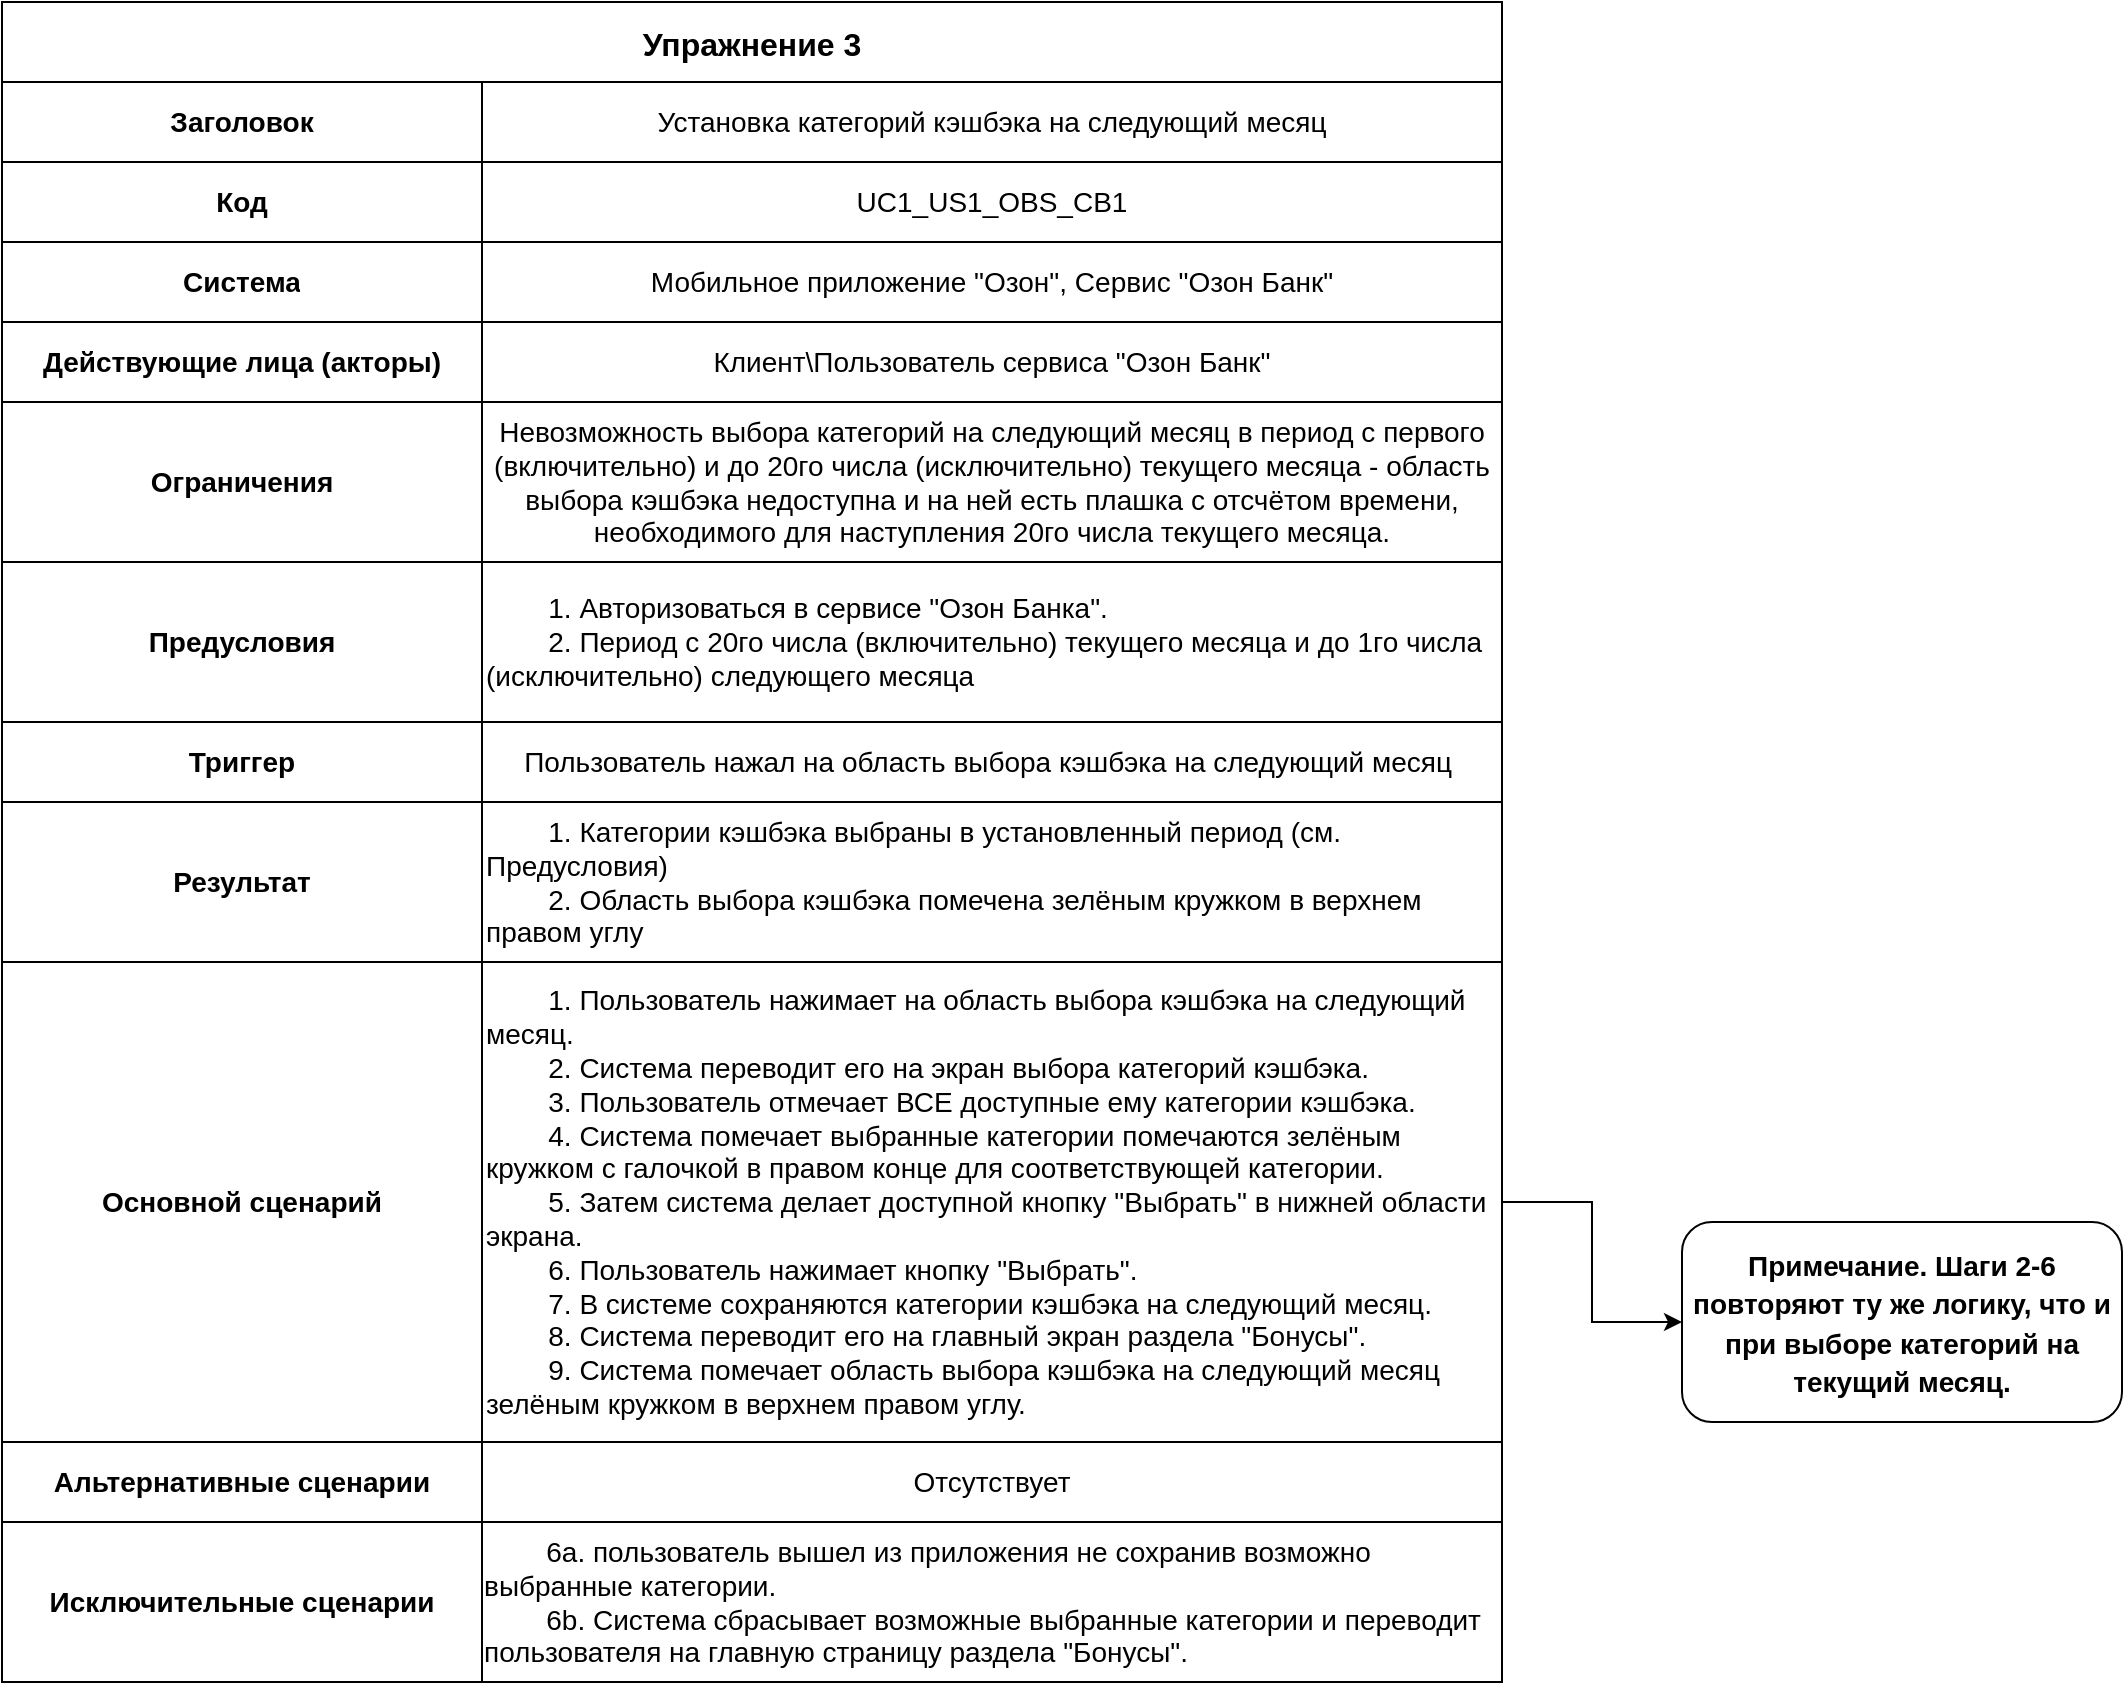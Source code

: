 <mxfile version="24.7.17">
  <diagram name="Page-1" id="42CvASub1HwD-BygPTsV">
    <mxGraphModel dx="1368" dy="835" grid="1" gridSize="10" guides="1" tooltips="1" connect="1" arrows="1" fold="1" page="1" pageScale="1" pageWidth="850" pageHeight="1100" math="0" shadow="0">
      <root>
        <mxCell id="0" />
        <mxCell id="1" parent="0" />
        <mxCell id="kB5Wtqeiwu8v_5wdKeYX-100" value="" style="edgeStyle=orthogonalEdgeStyle;rounded=0;orthogonalLoop=1;jettySize=auto;html=1;exitX=1;exitY=0.5;exitDx=0;exitDy=0;" parent="1" source="kB5Wtqeiwu8v_5wdKeYX-57" target="kB5Wtqeiwu8v_5wdKeYX-99" edge="1">
          <mxGeometry relative="1" as="geometry">
            <Array as="points" />
          </mxGeometry>
        </mxCell>
        <mxCell id="kB5Wtqeiwu8v_5wdKeYX-28" value="Упражнение 3" style="shape=table;startSize=40;container=1;collapsible=0;childLayout=tableLayout;fontSize=16;fontStyle=1;perimeterSpacing=10;" parent="1" vertex="1">
          <mxGeometry x="40" y="40" width="750" height="840" as="geometry" />
        </mxCell>
        <mxCell id="kB5Wtqeiwu8v_5wdKeYX-29" value="" style="shape=tableRow;horizontal=0;startSize=0;swimlaneHead=0;swimlaneBody=0;strokeColor=inherit;top=0;left=0;bottom=0;right=0;collapsible=0;dropTarget=0;fillColor=none;points=[[0,0.5],[1,0.5]];portConstraint=eastwest;" parent="kB5Wtqeiwu8v_5wdKeYX-28" vertex="1">
          <mxGeometry y="40" width="750" height="40" as="geometry" />
        </mxCell>
        <mxCell id="kB5Wtqeiwu8v_5wdKeYX-30" value="&lt;font style=&quot;font-size: 14px;&quot;&gt;&lt;b&gt;Заголовок&lt;/b&gt;&lt;/font&gt;" style="shape=partialRectangle;html=1;whiteSpace=wrap;connectable=0;strokeColor=inherit;overflow=hidden;fillColor=none;top=0;left=0;bottom=0;right=0;pointerEvents=1;" parent="kB5Wtqeiwu8v_5wdKeYX-29" vertex="1">
          <mxGeometry width="240" height="40" as="geometry">
            <mxRectangle width="240" height="40" as="alternateBounds" />
          </mxGeometry>
        </mxCell>
        <mxCell id="kB5Wtqeiwu8v_5wdKeYX-31" value="&lt;font style=&quot;font-size: 14px;&quot;&gt;Установка категорий кэшбэка на следующий месяц&lt;/font&gt;" style="shape=partialRectangle;html=1;whiteSpace=wrap;connectable=0;strokeColor=inherit;overflow=hidden;fillColor=none;top=0;left=0;bottom=0;right=0;pointerEvents=1;" parent="kB5Wtqeiwu8v_5wdKeYX-29" vertex="1">
          <mxGeometry x="240" width="510" height="40" as="geometry">
            <mxRectangle width="510" height="40" as="alternateBounds" />
          </mxGeometry>
        </mxCell>
        <mxCell id="kB5Wtqeiwu8v_5wdKeYX-33" value="" style="shape=tableRow;horizontal=0;startSize=0;swimlaneHead=0;swimlaneBody=0;strokeColor=inherit;top=0;left=0;bottom=0;right=0;collapsible=0;dropTarget=0;fillColor=none;points=[[0,0.5],[1,0.5]];portConstraint=eastwest;" parent="kB5Wtqeiwu8v_5wdKeYX-28" vertex="1">
          <mxGeometry y="80" width="750" height="40" as="geometry" />
        </mxCell>
        <mxCell id="kB5Wtqeiwu8v_5wdKeYX-34" value="&lt;font style=&quot;font-size: 14px;&quot;&gt;&lt;b&gt;Код&lt;/b&gt;&lt;/font&gt;" style="shape=partialRectangle;html=1;whiteSpace=wrap;connectable=0;strokeColor=inherit;overflow=hidden;fillColor=none;top=0;left=0;bottom=0;right=0;pointerEvents=1;" parent="kB5Wtqeiwu8v_5wdKeYX-33" vertex="1">
          <mxGeometry width="240" height="40" as="geometry">
            <mxRectangle width="240" height="40" as="alternateBounds" />
          </mxGeometry>
        </mxCell>
        <mxCell id="kB5Wtqeiwu8v_5wdKeYX-35" value="&lt;span style=&quot;text-wrap: nowrap;&quot;&gt;&lt;font style=&quot;font-size: 14px;&quot;&gt;UC1_US1_OBS_CB1&lt;/font&gt;&lt;/span&gt;" style="shape=partialRectangle;html=1;whiteSpace=wrap;connectable=0;strokeColor=inherit;overflow=hidden;fillColor=none;top=0;left=0;bottom=0;right=0;pointerEvents=1;" parent="kB5Wtqeiwu8v_5wdKeYX-33" vertex="1">
          <mxGeometry x="240" width="510" height="40" as="geometry">
            <mxRectangle width="510" height="40" as="alternateBounds" />
          </mxGeometry>
        </mxCell>
        <mxCell id="kB5Wtqeiwu8v_5wdKeYX-37" value="" style="shape=tableRow;horizontal=0;startSize=0;swimlaneHead=0;swimlaneBody=0;strokeColor=inherit;top=0;left=0;bottom=0;right=0;collapsible=0;dropTarget=0;fillColor=none;points=[[0,0.5],[1,0.5]];portConstraint=eastwest;" parent="kB5Wtqeiwu8v_5wdKeYX-28" vertex="1">
          <mxGeometry y="120" width="750" height="40" as="geometry" />
        </mxCell>
        <mxCell id="kB5Wtqeiwu8v_5wdKeYX-38" value="&lt;font style=&quot;font-size: 14px;&quot;&gt;&lt;b&gt;Система&lt;/b&gt;&lt;/font&gt;" style="shape=partialRectangle;html=1;whiteSpace=wrap;connectable=0;strokeColor=inherit;overflow=hidden;fillColor=none;top=0;left=0;bottom=0;right=0;pointerEvents=1;" parent="kB5Wtqeiwu8v_5wdKeYX-37" vertex="1">
          <mxGeometry width="240" height="40" as="geometry">
            <mxRectangle width="240" height="40" as="alternateBounds" />
          </mxGeometry>
        </mxCell>
        <mxCell id="kB5Wtqeiwu8v_5wdKeYX-39" value="&lt;font style=&quot;font-size: 14px;&quot;&gt;Мобильное приложение &quot;Озон&quot;, Сервис &quot;Озон Банк&quot;&lt;/font&gt;" style="shape=partialRectangle;html=1;whiteSpace=wrap;connectable=0;strokeColor=inherit;overflow=hidden;fillColor=none;top=0;left=0;bottom=0;right=0;pointerEvents=1;" parent="kB5Wtqeiwu8v_5wdKeYX-37" vertex="1">
          <mxGeometry x="240" width="510" height="40" as="geometry">
            <mxRectangle width="510" height="40" as="alternateBounds" />
          </mxGeometry>
        </mxCell>
        <mxCell id="kB5Wtqeiwu8v_5wdKeYX-41" value="" style="shape=tableRow;horizontal=0;startSize=0;swimlaneHead=0;swimlaneBody=0;strokeColor=inherit;top=0;left=0;bottom=0;right=0;collapsible=0;dropTarget=0;fillColor=none;points=[[0,0.5],[1,0.5]];portConstraint=eastwest;" parent="kB5Wtqeiwu8v_5wdKeYX-28" vertex="1">
          <mxGeometry y="160" width="750" height="40" as="geometry" />
        </mxCell>
        <mxCell id="kB5Wtqeiwu8v_5wdKeYX-42" value="&lt;font style=&quot;font-size: 14px;&quot;&gt;&lt;b&gt;Действующие лица (акторы)&lt;/b&gt;&lt;/font&gt;" style="shape=partialRectangle;html=1;whiteSpace=wrap;connectable=0;strokeColor=inherit;overflow=hidden;fillColor=none;top=0;left=0;bottom=0;right=0;pointerEvents=1;" parent="kB5Wtqeiwu8v_5wdKeYX-41" vertex="1">
          <mxGeometry width="240" height="40" as="geometry">
            <mxRectangle width="240" height="40" as="alternateBounds" />
          </mxGeometry>
        </mxCell>
        <mxCell id="kB5Wtqeiwu8v_5wdKeYX-43" value="&lt;font style=&quot;font-size: 14px;&quot;&gt;Клиент\Пользователь сервиса &quot;Озон Банк&quot;&lt;/font&gt;" style="shape=partialRectangle;html=1;whiteSpace=wrap;connectable=0;strokeColor=inherit;overflow=hidden;fillColor=none;top=0;left=0;bottom=0;right=0;pointerEvents=1;" parent="kB5Wtqeiwu8v_5wdKeYX-41" vertex="1">
          <mxGeometry x="240" width="510" height="40" as="geometry">
            <mxRectangle width="510" height="40" as="alternateBounds" />
          </mxGeometry>
        </mxCell>
        <mxCell id="kB5Wtqeiwu8v_5wdKeYX-49" value="" style="shape=tableRow;horizontal=0;startSize=0;swimlaneHead=0;swimlaneBody=0;strokeColor=inherit;top=0;left=0;bottom=0;right=0;collapsible=0;dropTarget=0;fillColor=none;points=[[0,0.5],[1,0.5]];portConstraint=eastwest;" parent="kB5Wtqeiwu8v_5wdKeYX-28" vertex="1">
          <mxGeometry y="200" width="750" height="80" as="geometry" />
        </mxCell>
        <mxCell id="kB5Wtqeiwu8v_5wdKeYX-50" value="&lt;font style=&quot;font-size: 14px;&quot;&gt;&lt;b&gt;Ограничения&lt;/b&gt;&lt;/font&gt;" style="shape=partialRectangle;html=1;whiteSpace=wrap;connectable=0;strokeColor=inherit;overflow=hidden;fillColor=none;top=0;left=0;bottom=0;right=0;pointerEvents=1;" parent="kB5Wtqeiwu8v_5wdKeYX-49" vertex="1">
          <mxGeometry width="240" height="80" as="geometry">
            <mxRectangle width="240" height="80" as="alternateBounds" />
          </mxGeometry>
        </mxCell>
        <mxCell id="kB5Wtqeiwu8v_5wdKeYX-51" value="&lt;span style=&quot;font-size: 14px; background-color: initial;&quot;&gt;Невозможность выбора категорий на следующий месяц в период с первого (включительно) и до 20го числа (исключительно) текущего месяца - область выбора кэшбэка недоступна и на ней есть плашка с отсчётом времени, необходимого для наступления 20го числа текущего месяца.&lt;/span&gt;" style="shape=partialRectangle;html=1;whiteSpace=wrap;connectable=0;strokeColor=inherit;overflow=hidden;fillColor=none;top=0;left=0;bottom=0;right=0;pointerEvents=1;align=center;" parent="kB5Wtqeiwu8v_5wdKeYX-49" vertex="1">
          <mxGeometry x="240" width="510" height="80" as="geometry">
            <mxRectangle width="510" height="80" as="alternateBounds" />
          </mxGeometry>
        </mxCell>
        <mxCell id="kB5Wtqeiwu8v_5wdKeYX-53" value="" style="shape=tableRow;horizontal=0;startSize=0;swimlaneHead=0;swimlaneBody=0;strokeColor=inherit;top=0;left=0;bottom=0;right=0;collapsible=0;dropTarget=0;fillColor=none;points=[[0,0.5],[1,0.5]];portConstraint=eastwest;" parent="kB5Wtqeiwu8v_5wdKeYX-28" vertex="1">
          <mxGeometry y="280" width="750" height="80" as="geometry" />
        </mxCell>
        <mxCell id="kB5Wtqeiwu8v_5wdKeYX-54" value="&lt;font style=&quot;font-size: 14px;&quot;&gt;&lt;b&gt;Предусловия&lt;/b&gt;&lt;/font&gt;" style="shape=partialRectangle;html=1;whiteSpace=wrap;connectable=0;strokeColor=inherit;overflow=hidden;fillColor=none;top=0;left=0;bottom=0;right=0;pointerEvents=1;" parent="kB5Wtqeiwu8v_5wdKeYX-53" vertex="1">
          <mxGeometry width="240" height="80" as="geometry">
            <mxRectangle width="240" height="80" as="alternateBounds" />
          </mxGeometry>
        </mxCell>
        <mxCell id="kB5Wtqeiwu8v_5wdKeYX-55" value="&lt;span style=&quot;font-size: 14px; background-color: initial;&quot;&gt;&lt;span style=&quot;white-space: pre;&quot;&gt;&#x9;&lt;/span&gt;1. Авторизоваться в сервисе &quot;Озон Банка&quot;.&lt;/span&gt;&lt;br&gt;&lt;span style=&quot;font-size: 14px; background-color: initial;&quot;&gt;&lt;span style=&quot;white-space: pre;&quot;&gt;&#x9;&lt;/span&gt;2. Период с 20го числа (включительно) текущего месяца и до 1го числа (исключительно) следующего месяца&lt;/span&gt;" style="shape=partialRectangle;html=1;whiteSpace=wrap;connectable=0;strokeColor=inherit;overflow=hidden;fillColor=none;top=0;left=0;bottom=0;right=0;pointerEvents=1;align=left;" parent="kB5Wtqeiwu8v_5wdKeYX-53" vertex="1">
          <mxGeometry x="240" width="510" height="80" as="geometry">
            <mxRectangle width="510" height="80" as="alternateBounds" />
          </mxGeometry>
        </mxCell>
        <mxCell id="kB5Wtqeiwu8v_5wdKeYX-93" value="" style="shape=tableRow;horizontal=0;startSize=0;swimlaneHead=0;swimlaneBody=0;strokeColor=inherit;top=0;left=0;bottom=0;right=0;collapsible=0;dropTarget=0;fillColor=none;points=[[0,0.5],[1,0.5]];portConstraint=eastwest;" parent="kB5Wtqeiwu8v_5wdKeYX-28" vertex="1">
          <mxGeometry y="360" width="750" height="40" as="geometry" />
        </mxCell>
        <mxCell id="kB5Wtqeiwu8v_5wdKeYX-94" value="&lt;div&gt;&lt;span style=&quot;background-color: initial;&quot;&gt;&lt;font style=&quot;font-size: 14px;&quot;&gt;&lt;b&gt;Триггер&lt;/b&gt;&lt;/font&gt;&lt;/span&gt;&lt;br&gt;&lt;/div&gt;" style="shape=partialRectangle;html=1;whiteSpace=wrap;connectable=0;strokeColor=inherit;overflow=hidden;fillColor=none;top=0;left=0;bottom=0;right=0;pointerEvents=1;" parent="kB5Wtqeiwu8v_5wdKeYX-93" vertex="1">
          <mxGeometry width="240" height="40" as="geometry">
            <mxRectangle width="240" height="40" as="alternateBounds" />
          </mxGeometry>
        </mxCell>
        <mxCell id="kB5Wtqeiwu8v_5wdKeYX-95" value="&lt;div&gt;&lt;span style=&quot;font-size: 14px; background-color: initial;&quot;&gt;Пользователь нажал на область выбора кэшбэка на следующий месяц&amp;nbsp;&lt;/span&gt;&lt;/div&gt;" style="shape=partialRectangle;html=1;whiteSpace=wrap;connectable=0;strokeColor=inherit;overflow=hidden;fillColor=none;top=0;left=0;bottom=0;right=0;pointerEvents=1;align=center;" parent="kB5Wtqeiwu8v_5wdKeYX-93" vertex="1">
          <mxGeometry x="240" width="510" height="40" as="geometry">
            <mxRectangle width="510" height="40" as="alternateBounds" />
          </mxGeometry>
        </mxCell>
        <mxCell id="kB5Wtqeiwu8v_5wdKeYX-96" style="shape=tableRow;horizontal=0;startSize=0;swimlaneHead=0;swimlaneBody=0;strokeColor=inherit;top=0;left=0;bottom=0;right=0;collapsible=0;dropTarget=0;fillColor=none;points=[[0,0.5],[1,0.5]];portConstraint=eastwest;" parent="kB5Wtqeiwu8v_5wdKeYX-28" vertex="1">
          <mxGeometry y="400" width="750" height="80" as="geometry" />
        </mxCell>
        <mxCell id="kB5Wtqeiwu8v_5wdKeYX-97" value="&lt;font style=&quot;font-size: 14px;&quot;&gt;&lt;b&gt;Результат&lt;/b&gt;&lt;/font&gt;" style="shape=partialRectangle;html=1;whiteSpace=wrap;connectable=0;strokeColor=inherit;overflow=hidden;fillColor=none;top=0;left=0;bottom=0;right=0;pointerEvents=1;" parent="kB5Wtqeiwu8v_5wdKeYX-96" vertex="1">
          <mxGeometry width="240" height="80" as="geometry">
            <mxRectangle width="240" height="80" as="alternateBounds" />
          </mxGeometry>
        </mxCell>
        <mxCell id="kB5Wtqeiwu8v_5wdKeYX-98" value="&lt;span style=&quot;font-size: 14px; background-color: initial;&quot;&gt;&lt;span style=&quot;white-space: pre;&quot;&gt;&#x9;&lt;/span&gt;1. Категории кэшбэка выбраны в установленный период (см. Предусловия)&lt;/span&gt;&lt;br&gt;&lt;span style=&quot;font-size: 14px; background-color: initial;&quot;&gt;&lt;span style=&quot;white-space: pre;&quot;&gt;&#x9;&lt;/span&gt;2. Область выбора кэшбэка помечена зелёным кружком в верхнем правом углу&lt;/span&gt;" style="shape=partialRectangle;html=1;whiteSpace=wrap;connectable=0;strokeColor=inherit;overflow=hidden;fillColor=none;top=0;left=0;bottom=0;right=0;pointerEvents=1;align=left;" parent="kB5Wtqeiwu8v_5wdKeYX-96" vertex="1">
          <mxGeometry x="240" width="510" height="80" as="geometry">
            <mxRectangle width="510" height="80" as="alternateBounds" />
          </mxGeometry>
        </mxCell>
        <mxCell id="kB5Wtqeiwu8v_5wdKeYX-57" value="" style="shape=tableRow;horizontal=0;startSize=0;swimlaneHead=0;swimlaneBody=0;strokeColor=inherit;top=0;left=0;bottom=0;right=0;collapsible=0;dropTarget=0;fillColor=none;points=[[0,0.5],[1,0.5]];portConstraint=eastwest;" parent="kB5Wtqeiwu8v_5wdKeYX-28" vertex="1">
          <mxGeometry y="480" width="750" height="240" as="geometry" />
        </mxCell>
        <mxCell id="kB5Wtqeiwu8v_5wdKeYX-58" value="&lt;font style=&quot;font-size: 14px;&quot;&gt;&lt;b&gt;Основной сценарий&lt;/b&gt;&lt;/font&gt;" style="shape=partialRectangle;html=1;whiteSpace=wrap;connectable=0;strokeColor=inherit;overflow=hidden;fillColor=none;top=0;left=0;bottom=0;right=0;pointerEvents=1;" parent="kB5Wtqeiwu8v_5wdKeYX-57" vertex="1">
          <mxGeometry width="240" height="240" as="geometry">
            <mxRectangle width="240" height="240" as="alternateBounds" />
          </mxGeometry>
        </mxCell>
        <mxCell id="kB5Wtqeiwu8v_5wdKeYX-59" value="&lt;span style=&quot;font-size: 14px; background-color: initial;&quot;&gt;&lt;span style=&quot;white-space: pre;&quot;&gt;&#x9;&lt;/span&gt;1&lt;/span&gt;&lt;span style=&quot;font-size: 14px; background-color: initial;&quot;&gt;. Пользователь нажимает на область выбора кэшбэка на следующий месяц.&lt;/span&gt;&lt;br&gt;&lt;span style=&quot;font-size: 14px; background-color: initial;&quot;&gt;&lt;span style=&quot;white-space: pre;&quot;&gt;&#x9;&lt;/span&gt;2. Система переводит его на экран выбора категорий кэшбэка.&lt;/span&gt;&lt;br&gt;&lt;span style=&quot;font-size: 14px; background-color: initial;&quot;&gt;&lt;span style=&quot;white-space: pre;&quot;&gt;&#x9;&lt;/span&gt;3. Пользователь отмечает ВСЕ доступные ему категории кэшбэка.&lt;/span&gt;&lt;br&gt;&lt;span style=&quot;font-size: 14px; background-color: initial;&quot;&gt;&lt;span style=&quot;white-space: pre;&quot;&gt;&#x9;&lt;/span&gt;4. Система помечает выбранные категории помечаются зелёным кружком с галочкой в правом конце для соответствующей категории.&lt;/span&gt;&lt;div&gt;&lt;span style=&quot;font-size: 14px; background-color: initial;&quot;&gt;&lt;span style=&quot;white-space: pre;&quot;&gt;&#x9;&lt;/span&gt;5.&amp;nbsp;Затем система делает доступной кнопку &quot;Выбрать&quot; в нижней области экрана.&lt;/span&gt;&lt;div&gt;&lt;span style=&quot;font-size: 14px;&quot;&gt;&lt;span style=&quot;white-space: pre;&quot;&gt;&#x9;&lt;/span&gt;6. Пользователь нажимает кнопку &quot;Выбрать&quot;.&lt;/span&gt;&lt;/div&gt;&lt;div&gt;&lt;span style=&quot;font-size: 14px;&quot;&gt;&lt;span style=&quot;white-space: pre;&quot;&gt;&#x9;&lt;/span&gt;7. В системе сохраняются категории кэшбэка на следующий месяц.&lt;br&gt;&lt;/span&gt;&lt;span style=&quot;font-size: 14px; background-color: initial;&quot;&gt;&lt;span style=&quot;white-space: pre;&quot;&gt;&#x9;&lt;/span&gt;8. Система переводит его на главный экран раздела &quot;Бонусы&quot;.&lt;/span&gt;&lt;/div&gt;&lt;div&gt;&lt;span style=&quot;background-color: initial; font-size: 14px;&quot;&gt;&lt;span style=&quot;white-space: pre;&quot;&gt;&#x9;&lt;/span&gt;9. Система помечает&amp;nbsp;&lt;/span&gt;&lt;span style=&quot;background-color: initial; font-size: 14px;&quot;&gt;область выбора кэшбэка на следующий месяц зелёным кружком в верхнем правом углу.&lt;/span&gt;&lt;/div&gt;&lt;/div&gt;" style="shape=partialRectangle;html=1;whiteSpace=wrap;connectable=0;strokeColor=inherit;overflow=hidden;fillColor=none;top=0;left=0;bottom=0;right=0;pointerEvents=1;align=left;" parent="kB5Wtqeiwu8v_5wdKeYX-57" vertex="1">
          <mxGeometry x="240" width="510" height="240" as="geometry">
            <mxRectangle width="510" height="240" as="alternateBounds" />
          </mxGeometry>
        </mxCell>
        <mxCell id="kB5Wtqeiwu8v_5wdKeYX-61" value="" style="shape=tableRow;horizontal=0;startSize=0;swimlaneHead=0;swimlaneBody=0;strokeColor=inherit;top=0;left=0;bottom=0;right=0;collapsible=0;dropTarget=0;fillColor=none;points=[[0,0.5],[1,0.5]];portConstraint=eastwest;" parent="kB5Wtqeiwu8v_5wdKeYX-28" vertex="1">
          <mxGeometry y="720" width="750" height="40" as="geometry" />
        </mxCell>
        <mxCell id="kB5Wtqeiwu8v_5wdKeYX-62" value="&lt;font style=&quot;font-size: 14px;&quot;&gt;&lt;b&gt;Альтернативные сценарии&lt;/b&gt;&lt;/font&gt;" style="shape=partialRectangle;html=1;whiteSpace=wrap;connectable=0;strokeColor=inherit;overflow=hidden;fillColor=none;top=0;left=0;bottom=0;right=0;pointerEvents=1;" parent="kB5Wtqeiwu8v_5wdKeYX-61" vertex="1">
          <mxGeometry width="240" height="40" as="geometry">
            <mxRectangle width="240" height="40" as="alternateBounds" />
          </mxGeometry>
        </mxCell>
        <mxCell id="kB5Wtqeiwu8v_5wdKeYX-63" value="&lt;div style=&quot;&quot;&gt;&lt;font style=&quot;font-size: 14px;&quot;&gt;Отсутствует&lt;/font&gt;&lt;/div&gt;" style="shape=partialRectangle;html=1;whiteSpace=wrap;connectable=0;strokeColor=inherit;overflow=hidden;fillColor=none;top=0;left=0;bottom=0;right=0;pointerEvents=1;align=center;" parent="kB5Wtqeiwu8v_5wdKeYX-61" vertex="1">
          <mxGeometry x="240" width="510" height="40" as="geometry">
            <mxRectangle width="510" height="40" as="alternateBounds" />
          </mxGeometry>
        </mxCell>
        <mxCell id="kB5Wtqeiwu8v_5wdKeYX-65" value="" style="shape=tableRow;horizontal=0;startSize=0;swimlaneHead=0;swimlaneBody=0;strokeColor=inherit;top=0;left=0;bottom=0;right=0;collapsible=0;dropTarget=0;fillColor=none;points=[[0,0.5],[1,0.5]];portConstraint=eastwest;" parent="kB5Wtqeiwu8v_5wdKeYX-28" vertex="1">
          <mxGeometry y="760" width="750" height="80" as="geometry" />
        </mxCell>
        <mxCell id="kB5Wtqeiwu8v_5wdKeYX-66" value="&lt;font style=&quot;font-size: 14px;&quot;&gt;&lt;b&gt;Исключительные сценарии&lt;/b&gt;&lt;/font&gt;" style="shape=partialRectangle;html=1;whiteSpace=wrap;connectable=0;strokeColor=inherit;overflow=hidden;fillColor=none;top=0;left=0;bottom=0;right=0;pointerEvents=1;" parent="kB5Wtqeiwu8v_5wdKeYX-65" vertex="1">
          <mxGeometry width="240" height="80" as="geometry">
            <mxRectangle width="240" height="80" as="alternateBounds" />
          </mxGeometry>
        </mxCell>
        <mxCell id="kB5Wtqeiwu8v_5wdKeYX-67" value="&lt;div style=&quot;text-align: left;&quot;&gt;&lt;span style=&quot;background-color: initial; font-size: 14px;&quot;&gt;&lt;span style=&quot;white-space: pre;&quot;&gt;&#x9;&lt;/span&gt;6а. пользователь вышел из приложения не сохранив возможно выбранные категории.&lt;/span&gt;&lt;/div&gt;&lt;div style=&quot;text-align: left;&quot;&gt;&lt;span style=&quot;background-color: initial; font-size: 14px;&quot;&gt;&lt;span style=&quot;white-space: pre;&quot;&gt;&#x9;&lt;/span&gt;6b. Система сбрасывает возможные выбранные категории и переводит пользователя на главную страницу раздела &quot;Бонусы&quot;.&lt;/span&gt;&lt;/div&gt;" style="shape=partialRectangle;html=1;whiteSpace=wrap;connectable=0;strokeColor=inherit;overflow=hidden;fillColor=none;top=0;left=0;bottom=0;right=0;pointerEvents=1;" parent="kB5Wtqeiwu8v_5wdKeYX-65" vertex="1">
          <mxGeometry x="240" width="510" height="80" as="geometry">
            <mxRectangle width="510" height="80" as="alternateBounds" />
          </mxGeometry>
        </mxCell>
        <mxCell id="kB5Wtqeiwu8v_5wdKeYX-99" value="&lt;font style=&quot;font-size: 14px;&quot;&gt;Примечание. Шаги 2-6 повторяют ту же логику, что и при выборе категорий на текущий месяц.&lt;/font&gt;" style="rounded=1;whiteSpace=wrap;html=1;fontSize=16;startSize=40;fontStyle=1;" parent="1" vertex="1">
          <mxGeometry x="880" y="650" width="220" height="100" as="geometry" />
        </mxCell>
      </root>
    </mxGraphModel>
  </diagram>
</mxfile>

